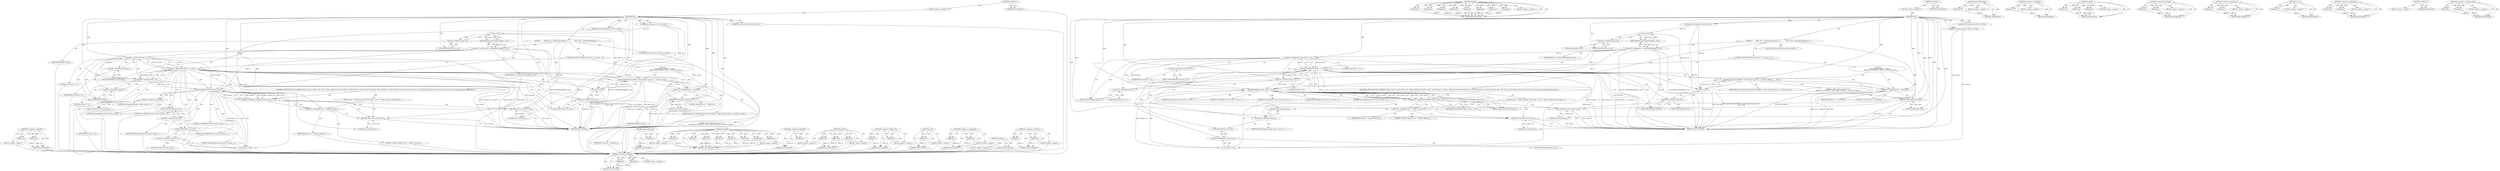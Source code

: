 digraph "&lt;operator&gt;.lessEqualsThan" {
vulnerable_119 [label=<(METHOD,&lt;operator&gt;.logicalOr)>];
vulnerable_120 [label=<(PARAM,p1)>];
vulnerable_121 [label=<(PARAM,p2)>];
vulnerable_122 [label=<(BLOCK,&lt;empty&gt;,&lt;empty&gt;)>];
vulnerable_123 [label=<(METHOD_RETURN,ANY)>];
vulnerable_6 [label=<(METHOD,&lt;global&gt;)<SUB>1</SUB>>];
vulnerable_7 [label=<(BLOCK,&lt;empty&gt;,&lt;empty&gt;)<SUB>1</SUB>>];
vulnerable_8 [label=<(METHOD,hold)<SUB>1</SUB>>];
vulnerable_9 [label="<(PARAM,std::string key)<SUB>1</SUB>>"];
vulnerable_10 [label="<(PARAM,std::string &amp;reason)<SUB>1</SUB>>"];
vulnerable_11 [label="<(PARAM,std::string &amp;text)<SUB>1</SUB>>"];
vulnerable_12 [label=<(BLOCK,{
        PROC_ID id = getProcByString(key.c_st...,{
        PROC_ID id = getProcByString(key.c_st...)<SUB>2</SUB>>];
vulnerable_13 [label="<(LOCAL,PROC_ID id: PROC_ID)<SUB>3</SUB>>"];
vulnerable_14 [label=<(&lt;operator&gt;.assignment,id = getProcByString(key.c_str()))<SUB>3</SUB>>];
vulnerable_15 [label=<(IDENTIFIER,id,id = getProcByString(key.c_str()))<SUB>3</SUB>>];
vulnerable_16 [label=<(getProcByString,getProcByString(key.c_str()))<SUB>3</SUB>>];
vulnerable_17 [label=<(c_str,key.c_str())<SUB>3</SUB>>];
vulnerable_18 [label=<(&lt;operator&gt;.fieldAccess,key.c_str)<SUB>3</SUB>>];
vulnerable_19 [label=<(IDENTIFIER,key,key.c_str())<SUB>3</SUB>>];
vulnerable_20 [label=<(FIELD_IDENTIFIER,c_str,c_str)<SUB>3</SUB>>];
vulnerable_21 [label=<(CONTROL_STRUCTURE,IF,if (id.cluster &lt; 0 || id.proc &lt; 0))<SUB>4</SUB>>];
vulnerable_22 [label=<(&lt;operator&gt;.logicalOr,id.cluster &lt; 0 || id.proc &lt; 0)<SUB>4</SUB>>];
vulnerable_23 [label=<(&lt;operator&gt;.lessThan,id.cluster &lt; 0)<SUB>4</SUB>>];
vulnerable_24 [label=<(&lt;operator&gt;.fieldAccess,id.cluster)<SUB>4</SUB>>];
vulnerable_25 [label=<(IDENTIFIER,id,id.cluster &lt; 0)<SUB>4</SUB>>];
vulnerable_26 [label=<(FIELD_IDENTIFIER,cluster,cluster)<SUB>4</SUB>>];
vulnerable_27 [label=<(LITERAL,0,id.cluster &lt; 0)<SUB>4</SUB>>];
vulnerable_28 [label=<(&lt;operator&gt;.lessThan,id.proc &lt; 0)<SUB>4</SUB>>];
vulnerable_29 [label=<(&lt;operator&gt;.fieldAccess,id.proc)<SUB>4</SUB>>];
vulnerable_30 [label=<(IDENTIFIER,id,id.proc &lt; 0)<SUB>4</SUB>>];
vulnerable_31 [label=<(FIELD_IDENTIFIER,proc,proc)<SUB>4</SUB>>];
vulnerable_32 [label=<(LITERAL,0,id.proc &lt; 0)<SUB>4</SUB>>];
vulnerable_33 [label="<(BLOCK,{
                dprintf(D_FULLDEBUG, &quot;Hold: F...,{
                dprintf(D_FULLDEBUG, &quot;Hold: F...)<SUB>4</SUB>>"];
vulnerable_34 [label="<(dprintf,dprintf(D_FULLDEBUG, &quot;Hold: Failed to parse id:...)<SUB>5</SUB>>"];
vulnerable_35 [label="<(IDENTIFIER,D_FULLDEBUG,dprintf(D_FULLDEBUG, &quot;Hold: Failed to parse id:...)<SUB>5</SUB>>"];
vulnerable_36 [label="<(LITERAL,&quot;Hold: Failed to parse id: %s\n&quot;,dprintf(D_FULLDEBUG, &quot;Hold: Failed to parse id:...)<SUB>5</SUB>>"];
vulnerable_37 [label=<(c_str,key.c_str())<SUB>5</SUB>>];
vulnerable_38 [label=<(&lt;operator&gt;.fieldAccess,key.c_str)<SUB>5</SUB>>];
vulnerable_39 [label=<(IDENTIFIER,key,key.c_str())<SUB>5</SUB>>];
vulnerable_40 [label=<(FIELD_IDENTIFIER,c_str,c_str)<SUB>5</SUB>>];
vulnerable_41 [label=<(&lt;operator&gt;.assignment,text = &quot;Invalid Id&quot;)<SUB>6</SUB>>];
vulnerable_42 [label=<(IDENTIFIER,text,text = &quot;Invalid Id&quot;)<SUB>6</SUB>>];
vulnerable_43 [label=<(LITERAL,&quot;Invalid Id&quot;,text = &quot;Invalid Id&quot;)<SUB>6</SUB>>];
vulnerable_44 [label=<(RETURN,return false;,return false;)<SUB>7</SUB>>];
vulnerable_45 [label=<(LITERAL,false,return false;)<SUB>7</SUB>>];
vulnerable_46 [label=<(CONTROL_STRUCTURE,IF,if (!holdJob(id.cluster,
				 id.proc,
				 reason.c_str(),
				 true, // Always perform this action within a transaction
				 true, // Always notify the shadow of the hold
				 false, // Do not email the user about this action
				 false, // Do not email admin about this action
				 false // This is not a system related (internal) hold
				 )))<SUB>10</SUB>>];
vulnerable_47 [label=<(&lt;operator&gt;.logicalNot,!holdJob(id.cluster,
				 id.proc,
				 reason....)<SUB>10</SUB>>];
vulnerable_48 [label=<(holdJob,holdJob(id.cluster,
				 id.proc,
				 reason.c...)<SUB>10</SUB>>];
vulnerable_49 [label=<(&lt;operator&gt;.fieldAccess,id.cluster)<SUB>10</SUB>>];
vulnerable_50 [label=<(IDENTIFIER,id,holdJob(id.cluster,
				 id.proc,
				 reason.c...)<SUB>10</SUB>>];
vulnerable_51 [label=<(FIELD_IDENTIFIER,cluster,cluster)<SUB>10</SUB>>];
vulnerable_52 [label=<(&lt;operator&gt;.fieldAccess,id.proc)<SUB>11</SUB>>];
vulnerable_53 [label=<(IDENTIFIER,id,holdJob(id.cluster,
				 id.proc,
				 reason.c...)<SUB>11</SUB>>];
vulnerable_54 [label=<(FIELD_IDENTIFIER,proc,proc)<SUB>11</SUB>>];
vulnerable_55 [label=<(c_str,reason.c_str())<SUB>12</SUB>>];
vulnerable_56 [label=<(&lt;operator&gt;.fieldAccess,reason.c_str)<SUB>12</SUB>>];
vulnerable_57 [label=<(IDENTIFIER,reason,reason.c_str())<SUB>12</SUB>>];
vulnerable_58 [label=<(FIELD_IDENTIFIER,c_str,c_str)<SUB>12</SUB>>];
vulnerable_59 [label=<(LITERAL,true,holdJob(id.cluster,
				 id.proc,
				 reason.c...)<SUB>13</SUB>>];
vulnerable_60 [label=<(LITERAL,true,holdJob(id.cluster,
				 id.proc,
				 reason.c...)<SUB>14</SUB>>];
vulnerable_61 [label=<(LITERAL,false,holdJob(id.cluster,
				 id.proc,
				 reason.c...)<SUB>15</SUB>>];
vulnerable_62 [label=<(LITERAL,false,holdJob(id.cluster,
				 id.proc,
				 reason.c...)<SUB>16</SUB>>];
vulnerable_63 [label=<(LITERAL,false,holdJob(id.cluster,
				 id.proc,
				 reason.c...)<SUB>17</SUB>>];
vulnerable_64 [label=<(BLOCK,{
		text = &quot;Failed to hold job&quot;;
		return false...,{
		text = &quot;Failed to hold job&quot;;
		return false...)<SUB>18</SUB>>];
vulnerable_65 [label=<(&lt;operator&gt;.assignment,text = &quot;Failed to hold job&quot;)<SUB>19</SUB>>];
vulnerable_66 [label=<(IDENTIFIER,text,text = &quot;Failed to hold job&quot;)<SUB>19</SUB>>];
vulnerable_67 [label=<(LITERAL,&quot;Failed to hold job&quot;,text = &quot;Failed to hold job&quot;)<SUB>19</SUB>>];
vulnerable_68 [label=<(RETURN,return false;,return false;)<SUB>20</SUB>>];
vulnerable_69 [label=<(LITERAL,false,return false;)<SUB>20</SUB>>];
vulnerable_70 [label=<(RETURN,return true;,return true;)<SUB>23</SUB>>];
vulnerable_71 [label=<(LITERAL,true,return true;)<SUB>23</SUB>>];
vulnerable_72 [label=<(METHOD_RETURN,ANY)<SUB>1</SUB>>];
vulnerable_74 [label=<(METHOD_RETURN,ANY)<SUB>1</SUB>>];
vulnerable_106 [label=<(METHOD,getProcByString)>];
vulnerable_107 [label=<(PARAM,p1)>];
vulnerable_108 [label=<(BLOCK,&lt;empty&gt;,&lt;empty&gt;)>];
vulnerable_109 [label=<(METHOD_RETURN,ANY)>];
vulnerable_139 [label=<(METHOD,holdJob)>];
vulnerable_140 [label=<(PARAM,p1)>];
vulnerable_141 [label=<(PARAM,p2)>];
vulnerable_142 [label=<(PARAM,p3)>];
vulnerable_143 [label=<(PARAM,p4)>];
vulnerable_144 [label=<(PARAM,p5)>];
vulnerable_145 [label=<(PARAM,p6)>];
vulnerable_146 [label=<(PARAM,p7)>];
vulnerable_147 [label=<(PARAM,p8)>];
vulnerable_148 [label=<(BLOCK,&lt;empty&gt;,&lt;empty&gt;)>];
vulnerable_149 [label=<(METHOD_RETURN,ANY)>];
vulnerable_135 [label=<(METHOD,&lt;operator&gt;.logicalNot)>];
vulnerable_136 [label=<(PARAM,p1)>];
vulnerable_137 [label=<(BLOCK,&lt;empty&gt;,&lt;empty&gt;)>];
vulnerable_138 [label=<(METHOD_RETURN,ANY)>];
vulnerable_129 [label=<(METHOD,dprintf)>];
vulnerable_130 [label=<(PARAM,p1)>];
vulnerable_131 [label=<(PARAM,p2)>];
vulnerable_132 [label=<(PARAM,p3)>];
vulnerable_133 [label=<(BLOCK,&lt;empty&gt;,&lt;empty&gt;)>];
vulnerable_134 [label=<(METHOD_RETURN,ANY)>];
vulnerable_114 [label=<(METHOD,&lt;operator&gt;.fieldAccess)>];
vulnerable_115 [label=<(PARAM,p1)>];
vulnerable_116 [label=<(PARAM,p2)>];
vulnerable_117 [label=<(BLOCK,&lt;empty&gt;,&lt;empty&gt;)>];
vulnerable_118 [label=<(METHOD_RETURN,ANY)>];
vulnerable_110 [label=<(METHOD,c_str)>];
vulnerable_111 [label=<(PARAM,p1)>];
vulnerable_112 [label=<(BLOCK,&lt;empty&gt;,&lt;empty&gt;)>];
vulnerable_113 [label=<(METHOD_RETURN,ANY)>];
vulnerable_101 [label=<(METHOD,&lt;operator&gt;.assignment)>];
vulnerable_102 [label=<(PARAM,p1)>];
vulnerable_103 [label=<(PARAM,p2)>];
vulnerable_104 [label=<(BLOCK,&lt;empty&gt;,&lt;empty&gt;)>];
vulnerable_105 [label=<(METHOD_RETURN,ANY)>];
vulnerable_95 [label=<(METHOD,&lt;global&gt;)<SUB>1</SUB>>];
vulnerable_96 [label=<(BLOCK,&lt;empty&gt;,&lt;empty&gt;)>];
vulnerable_97 [label=<(METHOD_RETURN,ANY)>];
vulnerable_124 [label=<(METHOD,&lt;operator&gt;.lessThan)>];
vulnerable_125 [label=<(PARAM,p1)>];
vulnerable_126 [label=<(PARAM,p2)>];
vulnerable_127 [label=<(BLOCK,&lt;empty&gt;,&lt;empty&gt;)>];
vulnerable_128 [label=<(METHOD_RETURN,ANY)>];
fixed_119 [label=<(METHOD,&lt;operator&gt;.logicalOr)>];
fixed_120 [label=<(PARAM,p1)>];
fixed_121 [label=<(PARAM,p2)>];
fixed_122 [label=<(BLOCK,&lt;empty&gt;,&lt;empty&gt;)>];
fixed_123 [label=<(METHOD_RETURN,ANY)>];
fixed_144 [label=<(METHOD,holdJob)>];
fixed_145 [label=<(PARAM,p1)>];
fixed_146 [label=<(PARAM,p2)>];
fixed_147 [label=<(PARAM,p3)>];
fixed_148 [label=<(PARAM,p4)>];
fixed_149 [label=<(PARAM,p5)>];
fixed_150 [label=<(PARAM,p6)>];
fixed_151 [label=<(PARAM,p7)>];
fixed_152 [label=<(PARAM,p8)>];
fixed_153 [label=<(BLOCK,&lt;empty&gt;,&lt;empty&gt;)>];
fixed_154 [label=<(METHOD_RETURN,ANY)>];
fixed_6 [label=<(METHOD,&lt;global&gt;)<SUB>1</SUB>>];
fixed_7 [label=<(BLOCK,&lt;empty&gt;,&lt;empty&gt;)<SUB>1</SUB>>];
fixed_8 [label=<(METHOD,hold)<SUB>1</SUB>>];
fixed_9 [label="<(PARAM,std::string key)<SUB>1</SUB>>"];
fixed_10 [label="<(PARAM,std::string &amp;reason)<SUB>1</SUB>>"];
fixed_11 [label="<(PARAM,std::string &amp;text)<SUB>1</SUB>>"];
fixed_12 [label=<(BLOCK,{
        PROC_ID id = getProcByString(key.c_st...,{
        PROC_ID id = getProcByString(key.c_st...)<SUB>2</SUB>>];
fixed_13 [label="<(LOCAL,PROC_ID id: PROC_ID)<SUB>3</SUB>>"];
fixed_14 [label=<(&lt;operator&gt;.assignment,id = getProcByString(key.c_str()))<SUB>3</SUB>>];
fixed_15 [label=<(IDENTIFIER,id,id = getProcByString(key.c_str()))<SUB>3</SUB>>];
fixed_16 [label=<(getProcByString,getProcByString(key.c_str()))<SUB>3</SUB>>];
fixed_17 [label=<(c_str,key.c_str())<SUB>3</SUB>>];
fixed_18 [label=<(&lt;operator&gt;.fieldAccess,key.c_str)<SUB>3</SUB>>];
fixed_19 [label=<(IDENTIFIER,key,key.c_str())<SUB>3</SUB>>];
fixed_20 [label=<(FIELD_IDENTIFIER,c_str,c_str)<SUB>3</SUB>>];
fixed_21 [label=<(CONTROL_STRUCTURE,IF,if (id.cluster &lt;= 0 || id.proc &lt; 0))<SUB>4</SUB>>];
fixed_22 [label=<(&lt;operator&gt;.logicalOr,id.cluster &lt;= 0 || id.proc &lt; 0)<SUB>4</SUB>>];
fixed_23 [label=<(&lt;operator&gt;.lessEqualsThan,id.cluster &lt;= 0)<SUB>4</SUB>>];
fixed_24 [label=<(&lt;operator&gt;.fieldAccess,id.cluster)<SUB>4</SUB>>];
fixed_25 [label=<(IDENTIFIER,id,id.cluster &lt;= 0)<SUB>4</SUB>>];
fixed_26 [label=<(FIELD_IDENTIFIER,cluster,cluster)<SUB>4</SUB>>];
fixed_27 [label=<(LITERAL,0,id.cluster &lt;= 0)<SUB>4</SUB>>];
fixed_28 [label=<(&lt;operator&gt;.lessThan,id.proc &lt; 0)<SUB>4</SUB>>];
fixed_29 [label=<(&lt;operator&gt;.fieldAccess,id.proc)<SUB>4</SUB>>];
fixed_30 [label=<(IDENTIFIER,id,id.proc &lt; 0)<SUB>4</SUB>>];
fixed_31 [label=<(FIELD_IDENTIFIER,proc,proc)<SUB>4</SUB>>];
fixed_32 [label=<(LITERAL,0,id.proc &lt; 0)<SUB>4</SUB>>];
fixed_33 [label="<(BLOCK,{
                dprintf(D_FULLDEBUG, &quot;Hold: F...,{
                dprintf(D_FULLDEBUG, &quot;Hold: F...)<SUB>4</SUB>>"];
fixed_34 [label="<(dprintf,dprintf(D_FULLDEBUG, &quot;Hold: Failed to parse id:...)<SUB>5</SUB>>"];
fixed_35 [label="<(IDENTIFIER,D_FULLDEBUG,dprintf(D_FULLDEBUG, &quot;Hold: Failed to parse id:...)<SUB>5</SUB>>"];
fixed_36 [label="<(LITERAL,&quot;Hold: Failed to parse id: %s\n&quot;,dprintf(D_FULLDEBUG, &quot;Hold: Failed to parse id:...)<SUB>5</SUB>>"];
fixed_37 [label=<(c_str,key.c_str())<SUB>5</SUB>>];
fixed_38 [label=<(&lt;operator&gt;.fieldAccess,key.c_str)<SUB>5</SUB>>];
fixed_39 [label=<(IDENTIFIER,key,key.c_str())<SUB>5</SUB>>];
fixed_40 [label=<(FIELD_IDENTIFIER,c_str,c_str)<SUB>5</SUB>>];
fixed_41 [label=<(&lt;operator&gt;.assignment,text = &quot;Invalid Id&quot;)<SUB>6</SUB>>];
fixed_42 [label=<(IDENTIFIER,text,text = &quot;Invalid Id&quot;)<SUB>6</SUB>>];
fixed_43 [label=<(LITERAL,&quot;Invalid Id&quot;,text = &quot;Invalid Id&quot;)<SUB>6</SUB>>];
fixed_44 [label=<(RETURN,return false;,return false;)<SUB>7</SUB>>];
fixed_45 [label=<(LITERAL,false,return false;)<SUB>7</SUB>>];
fixed_46 [label=<(CONTROL_STRUCTURE,IF,if (!holdJob(id.cluster,
				 id.proc,
				 reason.c_str(),
				 true, // Always perform this action within a transaction
				 true, // Always notify the shadow of the hold
				 false, // Do not email the user about this action
				 false, // Do not email admin about this action
				 false // This is not a system related (internal) hold
				 )))<SUB>10</SUB>>];
fixed_47 [label=<(&lt;operator&gt;.logicalNot,!holdJob(id.cluster,
				 id.proc,
				 reason....)<SUB>10</SUB>>];
fixed_48 [label=<(holdJob,holdJob(id.cluster,
				 id.proc,
				 reason.c...)<SUB>10</SUB>>];
fixed_49 [label=<(&lt;operator&gt;.fieldAccess,id.cluster)<SUB>10</SUB>>];
fixed_50 [label=<(IDENTIFIER,id,holdJob(id.cluster,
				 id.proc,
				 reason.c...)<SUB>10</SUB>>];
fixed_51 [label=<(FIELD_IDENTIFIER,cluster,cluster)<SUB>10</SUB>>];
fixed_52 [label=<(&lt;operator&gt;.fieldAccess,id.proc)<SUB>11</SUB>>];
fixed_53 [label=<(IDENTIFIER,id,holdJob(id.cluster,
				 id.proc,
				 reason.c...)<SUB>11</SUB>>];
fixed_54 [label=<(FIELD_IDENTIFIER,proc,proc)<SUB>11</SUB>>];
fixed_55 [label=<(c_str,reason.c_str())<SUB>12</SUB>>];
fixed_56 [label=<(&lt;operator&gt;.fieldAccess,reason.c_str)<SUB>12</SUB>>];
fixed_57 [label=<(IDENTIFIER,reason,reason.c_str())<SUB>12</SUB>>];
fixed_58 [label=<(FIELD_IDENTIFIER,c_str,c_str)<SUB>12</SUB>>];
fixed_59 [label=<(LITERAL,true,holdJob(id.cluster,
				 id.proc,
				 reason.c...)<SUB>13</SUB>>];
fixed_60 [label=<(LITERAL,true,holdJob(id.cluster,
				 id.proc,
				 reason.c...)<SUB>14</SUB>>];
fixed_61 [label=<(LITERAL,false,holdJob(id.cluster,
				 id.proc,
				 reason.c...)<SUB>15</SUB>>];
fixed_62 [label=<(LITERAL,false,holdJob(id.cluster,
				 id.proc,
				 reason.c...)<SUB>16</SUB>>];
fixed_63 [label=<(LITERAL,false,holdJob(id.cluster,
				 id.proc,
				 reason.c...)<SUB>17</SUB>>];
fixed_64 [label=<(BLOCK,{
		text = &quot;Failed to hold job&quot;;
		return false...,{
		text = &quot;Failed to hold job&quot;;
		return false...)<SUB>18</SUB>>];
fixed_65 [label=<(&lt;operator&gt;.assignment,text = &quot;Failed to hold job&quot;)<SUB>19</SUB>>];
fixed_66 [label=<(IDENTIFIER,text,text = &quot;Failed to hold job&quot;)<SUB>19</SUB>>];
fixed_67 [label=<(LITERAL,&quot;Failed to hold job&quot;,text = &quot;Failed to hold job&quot;)<SUB>19</SUB>>];
fixed_68 [label=<(RETURN,return false;,return false;)<SUB>20</SUB>>];
fixed_69 [label=<(LITERAL,false,return false;)<SUB>20</SUB>>];
fixed_70 [label=<(RETURN,return true;,return true;)<SUB>23</SUB>>];
fixed_71 [label=<(LITERAL,true,return true;)<SUB>23</SUB>>];
fixed_72 [label=<(METHOD_RETURN,ANY)<SUB>1</SUB>>];
fixed_74 [label=<(METHOD_RETURN,ANY)<SUB>1</SUB>>];
fixed_106 [label=<(METHOD,getProcByString)>];
fixed_107 [label=<(PARAM,p1)>];
fixed_108 [label=<(BLOCK,&lt;empty&gt;,&lt;empty&gt;)>];
fixed_109 [label=<(METHOD_RETURN,ANY)>];
fixed_140 [label=<(METHOD,&lt;operator&gt;.logicalNot)>];
fixed_141 [label=<(PARAM,p1)>];
fixed_142 [label=<(BLOCK,&lt;empty&gt;,&lt;empty&gt;)>];
fixed_143 [label=<(METHOD_RETURN,ANY)>];
fixed_134 [label=<(METHOD,dprintf)>];
fixed_135 [label=<(PARAM,p1)>];
fixed_136 [label=<(PARAM,p2)>];
fixed_137 [label=<(PARAM,p3)>];
fixed_138 [label=<(BLOCK,&lt;empty&gt;,&lt;empty&gt;)>];
fixed_139 [label=<(METHOD_RETURN,ANY)>];
fixed_129 [label=<(METHOD,&lt;operator&gt;.lessThan)>];
fixed_130 [label=<(PARAM,p1)>];
fixed_131 [label=<(PARAM,p2)>];
fixed_132 [label=<(BLOCK,&lt;empty&gt;,&lt;empty&gt;)>];
fixed_133 [label=<(METHOD_RETURN,ANY)>];
fixed_114 [label=<(METHOD,&lt;operator&gt;.fieldAccess)>];
fixed_115 [label=<(PARAM,p1)>];
fixed_116 [label=<(PARAM,p2)>];
fixed_117 [label=<(BLOCK,&lt;empty&gt;,&lt;empty&gt;)>];
fixed_118 [label=<(METHOD_RETURN,ANY)>];
fixed_110 [label=<(METHOD,c_str)>];
fixed_111 [label=<(PARAM,p1)>];
fixed_112 [label=<(BLOCK,&lt;empty&gt;,&lt;empty&gt;)>];
fixed_113 [label=<(METHOD_RETURN,ANY)>];
fixed_101 [label=<(METHOD,&lt;operator&gt;.assignment)>];
fixed_102 [label=<(PARAM,p1)>];
fixed_103 [label=<(PARAM,p2)>];
fixed_104 [label=<(BLOCK,&lt;empty&gt;,&lt;empty&gt;)>];
fixed_105 [label=<(METHOD_RETURN,ANY)>];
fixed_95 [label=<(METHOD,&lt;global&gt;)<SUB>1</SUB>>];
fixed_96 [label=<(BLOCK,&lt;empty&gt;,&lt;empty&gt;)>];
fixed_97 [label=<(METHOD_RETURN,ANY)>];
fixed_124 [label=<(METHOD,&lt;operator&gt;.lessEqualsThan)>];
fixed_125 [label=<(PARAM,p1)>];
fixed_126 [label=<(PARAM,p2)>];
fixed_127 [label=<(BLOCK,&lt;empty&gt;,&lt;empty&gt;)>];
fixed_128 [label=<(METHOD_RETURN,ANY)>];
vulnerable_119 -> vulnerable_120  [key=0, label="AST: "];
vulnerable_119 -> vulnerable_120  [key=1, label="DDG: "];
vulnerable_119 -> vulnerable_122  [key=0, label="AST: "];
vulnerable_119 -> vulnerable_121  [key=0, label="AST: "];
vulnerable_119 -> vulnerable_121  [key=1, label="DDG: "];
vulnerable_119 -> vulnerable_123  [key=0, label="AST: "];
vulnerable_119 -> vulnerable_123  [key=1, label="CFG: "];
vulnerable_120 -> vulnerable_123  [key=0, label="DDG: p1"];
vulnerable_121 -> vulnerable_123  [key=0, label="DDG: p2"];
vulnerable_122 -> fixed_119  [key=0];
vulnerable_123 -> fixed_119  [key=0];
vulnerable_6 -> vulnerable_7  [key=0, label="AST: "];
vulnerable_6 -> vulnerable_74  [key=0, label="AST: "];
vulnerable_6 -> vulnerable_74  [key=1, label="CFG: "];
vulnerable_7 -> vulnerable_8  [key=0, label="AST: "];
vulnerable_8 -> vulnerable_9  [key=0, label="AST: "];
vulnerable_8 -> vulnerable_9  [key=1, label="DDG: "];
vulnerable_8 -> vulnerable_10  [key=0, label="AST: "];
vulnerable_8 -> vulnerable_10  [key=1, label="DDG: "];
vulnerable_8 -> vulnerable_11  [key=0, label="AST: "];
vulnerable_8 -> vulnerable_11  [key=1, label="DDG: "];
vulnerable_8 -> vulnerable_12  [key=0, label="AST: "];
vulnerable_8 -> vulnerable_72  [key=0, label="AST: "];
vulnerable_8 -> vulnerable_20  [key=0, label="CFG: "];
vulnerable_8 -> vulnerable_70  [key=0, label="DDG: "];
vulnerable_8 -> vulnerable_71  [key=0, label="DDG: "];
vulnerable_8 -> vulnerable_41  [key=0, label="DDG: "];
vulnerable_8 -> vulnerable_44  [key=0, label="DDG: "];
vulnerable_8 -> vulnerable_65  [key=0, label="DDG: "];
vulnerable_8 -> vulnerable_68  [key=0, label="DDG: "];
vulnerable_8 -> vulnerable_23  [key=0, label="DDG: "];
vulnerable_8 -> vulnerable_28  [key=0, label="DDG: "];
vulnerable_8 -> vulnerable_34  [key=0, label="DDG: "];
vulnerable_8 -> vulnerable_45  [key=0, label="DDG: "];
vulnerable_8 -> vulnerable_48  [key=0, label="DDG: "];
vulnerable_8 -> vulnerable_69  [key=0, label="DDG: "];
vulnerable_9 -> vulnerable_72  [key=0, label="DDG: key"];
vulnerable_9 -> vulnerable_17  [key=0, label="DDG: key"];
vulnerable_9 -> vulnerable_37  [key=0, label="DDG: key"];
vulnerable_10 -> vulnerable_72  [key=0, label="DDG: reason"];
vulnerable_10 -> vulnerable_55  [key=0, label="DDG: reason"];
vulnerable_11 -> fixed_119  [key=0];
vulnerable_12 -> vulnerable_13  [key=0, label="AST: "];
vulnerable_12 -> vulnerable_14  [key=0, label="AST: "];
vulnerable_12 -> vulnerable_21  [key=0, label="AST: "];
vulnerable_12 -> vulnerable_46  [key=0, label="AST: "];
vulnerable_12 -> vulnerable_70  [key=0, label="AST: "];
vulnerable_13 -> fixed_119  [key=0];
vulnerable_14 -> vulnerable_15  [key=0, label="AST: "];
vulnerable_14 -> vulnerable_16  [key=0, label="AST: "];
vulnerable_14 -> vulnerable_26  [key=0, label="CFG: "];
vulnerable_14 -> vulnerable_72  [key=0, label="DDG: id"];
vulnerable_14 -> vulnerable_72  [key=1, label="DDG: getProcByString(key.c_str())"];
vulnerable_14 -> vulnerable_72  [key=2, label="DDG: id = getProcByString(key.c_str())"];
vulnerable_14 -> vulnerable_23  [key=0, label="DDG: id"];
vulnerable_14 -> vulnerable_28  [key=0, label="DDG: id"];
vulnerable_14 -> vulnerable_48  [key=0, label="DDG: id"];
vulnerable_15 -> fixed_119  [key=0];
vulnerable_16 -> vulnerable_17  [key=0, label="AST: "];
vulnerable_16 -> vulnerable_14  [key=0, label="CFG: "];
vulnerable_16 -> vulnerable_14  [key=1, label="DDG: key.c_str()"];
vulnerable_17 -> vulnerable_18  [key=0, label="AST: "];
vulnerable_17 -> vulnerable_16  [key=0, label="CFG: "];
vulnerable_17 -> vulnerable_16  [key=1, label="DDG: key.c_str"];
vulnerable_17 -> vulnerable_37  [key=0, label="DDG: key.c_str"];
vulnerable_18 -> vulnerable_19  [key=0, label="AST: "];
vulnerable_18 -> vulnerable_20  [key=0, label="AST: "];
vulnerable_18 -> vulnerable_17  [key=0, label="CFG: "];
vulnerable_19 -> fixed_119  [key=0];
vulnerable_20 -> vulnerable_18  [key=0, label="CFG: "];
vulnerable_21 -> vulnerable_22  [key=0, label="AST: "];
vulnerable_21 -> vulnerable_33  [key=0, label="AST: "];
vulnerable_22 -> vulnerable_23  [key=0, label="AST: "];
vulnerable_22 -> vulnerable_28  [key=0, label="AST: "];
vulnerable_22 -> vulnerable_40  [key=0, label="CFG: "];
vulnerable_22 -> vulnerable_40  [key=1, label="CDG: "];
vulnerable_22 -> vulnerable_51  [key=0, label="CFG: "];
vulnerable_22 -> vulnerable_51  [key=1, label="CDG: "];
vulnerable_22 -> vulnerable_72  [key=0, label="DDG: id.cluster &lt; 0"];
vulnerable_22 -> vulnerable_72  [key=1, label="DDG: id.proc &lt; 0"];
vulnerable_22 -> vulnerable_72  [key=2, label="DDG: id.cluster &lt; 0 || id.proc &lt; 0"];
vulnerable_22 -> vulnerable_47  [key=0, label="CDG: "];
vulnerable_22 -> vulnerable_34  [key=0, label="CDG: "];
vulnerable_22 -> vulnerable_48  [key=0, label="CDG: "];
vulnerable_22 -> vulnerable_58  [key=0, label="CDG: "];
vulnerable_22 -> vulnerable_49  [key=0, label="CDG: "];
vulnerable_22 -> vulnerable_52  [key=0, label="CDG: "];
vulnerable_22 -> vulnerable_37  [key=0, label="CDG: "];
vulnerable_22 -> vulnerable_38  [key=0, label="CDG: "];
vulnerable_22 -> vulnerable_56  [key=0, label="CDG: "];
vulnerable_22 -> vulnerable_41  [key=0, label="CDG: "];
vulnerable_22 -> vulnerable_44  [key=0, label="CDG: "];
vulnerable_22 -> vulnerable_55  [key=0, label="CDG: "];
vulnerable_22 -> vulnerable_54  [key=0, label="CDG: "];
vulnerable_23 -> vulnerable_24  [key=0, label="AST: "];
vulnerable_23 -> vulnerable_27  [key=0, label="AST: "];
vulnerable_23 -> vulnerable_22  [key=0, label="CFG: "];
vulnerable_23 -> vulnerable_22  [key=1, label="DDG: id.cluster"];
vulnerable_23 -> vulnerable_22  [key=2, label="DDG: 0"];
vulnerable_23 -> vulnerable_31  [key=0, label="CFG: "];
vulnerable_23 -> vulnerable_31  [key=1, label="CDG: "];
vulnerable_23 -> vulnerable_72  [key=0, label="DDG: id.cluster"];
vulnerable_23 -> vulnerable_48  [key=0, label="DDG: id.cluster"];
vulnerable_23 -> vulnerable_28  [key=0, label="CDG: "];
vulnerable_23 -> vulnerable_29  [key=0, label="CDG: "];
vulnerable_24 -> vulnerable_25  [key=0, label="AST: "];
vulnerable_24 -> vulnerable_26  [key=0, label="AST: "];
vulnerable_24 -> vulnerable_23  [key=0, label="CFG: "];
vulnerable_25 -> fixed_119  [key=0];
vulnerable_26 -> vulnerable_24  [key=0, label="CFG: "];
vulnerable_27 -> fixed_119  [key=0];
vulnerable_28 -> vulnerable_29  [key=0, label="AST: "];
vulnerable_28 -> vulnerable_32  [key=0, label="AST: "];
vulnerable_28 -> vulnerable_22  [key=0, label="CFG: "];
vulnerable_28 -> vulnerable_22  [key=1, label="DDG: id.proc"];
vulnerable_28 -> vulnerable_22  [key=2, label="DDG: 0"];
vulnerable_28 -> vulnerable_72  [key=0, label="DDG: id.proc"];
vulnerable_28 -> vulnerable_48  [key=0, label="DDG: id.proc"];
vulnerable_29 -> vulnerable_30  [key=0, label="AST: "];
vulnerable_29 -> vulnerable_31  [key=0, label="AST: "];
vulnerable_29 -> vulnerable_28  [key=0, label="CFG: "];
vulnerable_30 -> fixed_119  [key=0];
vulnerable_31 -> vulnerable_29  [key=0, label="CFG: "];
vulnerable_32 -> fixed_119  [key=0];
vulnerable_33 -> vulnerable_34  [key=0, label="AST: "];
vulnerable_33 -> vulnerable_41  [key=0, label="AST: "];
vulnerable_33 -> vulnerable_44  [key=0, label="AST: "];
vulnerable_34 -> vulnerable_35  [key=0, label="AST: "];
vulnerable_34 -> vulnerable_36  [key=0, label="AST: "];
vulnerable_34 -> vulnerable_37  [key=0, label="AST: "];
vulnerable_34 -> vulnerable_41  [key=0, label="CFG: "];
vulnerable_34 -> vulnerable_72  [key=0, label="DDG: key.c_str()"];
vulnerable_34 -> vulnerable_72  [key=1, label="DDG: dprintf(D_FULLDEBUG, &quot;Hold: Failed to parse id: %s\n&quot;, key.c_str())"];
vulnerable_34 -> vulnerable_72  [key=2, label="DDG: D_FULLDEBUG"];
vulnerable_35 -> fixed_119  [key=0];
vulnerable_36 -> fixed_119  [key=0];
vulnerable_37 -> vulnerable_38  [key=0, label="AST: "];
vulnerable_37 -> vulnerable_34  [key=0, label="CFG: "];
vulnerable_37 -> vulnerable_34  [key=1, label="DDG: key.c_str"];
vulnerable_37 -> vulnerable_72  [key=0, label="DDG: key.c_str"];
vulnerable_38 -> vulnerable_39  [key=0, label="AST: "];
vulnerable_38 -> vulnerable_40  [key=0, label="AST: "];
vulnerable_38 -> vulnerable_37  [key=0, label="CFG: "];
vulnerable_39 -> fixed_119  [key=0];
vulnerable_40 -> vulnerable_38  [key=0, label="CFG: "];
vulnerable_41 -> vulnerable_42  [key=0, label="AST: "];
vulnerable_41 -> vulnerable_43  [key=0, label="AST: "];
vulnerable_41 -> vulnerable_44  [key=0, label="CFG: "];
vulnerable_41 -> vulnerable_72  [key=0, label="DDG: text"];
vulnerable_41 -> vulnerable_72  [key=1, label="DDG: text = &quot;Invalid Id&quot;"];
vulnerable_42 -> fixed_119  [key=0];
vulnerable_43 -> fixed_119  [key=0];
vulnerable_44 -> vulnerable_45  [key=0, label="AST: "];
vulnerable_44 -> vulnerable_72  [key=0, label="CFG: "];
vulnerable_44 -> vulnerable_72  [key=1, label="DDG: &lt;RET&gt;"];
vulnerable_45 -> vulnerable_44  [key=0, label="DDG: false"];
vulnerable_46 -> vulnerable_47  [key=0, label="AST: "];
vulnerable_46 -> vulnerable_64  [key=0, label="AST: "];
vulnerable_47 -> vulnerable_48  [key=0, label="AST: "];
vulnerable_47 -> vulnerable_65  [key=0, label="CFG: "];
vulnerable_47 -> vulnerable_65  [key=1, label="CDG: "];
vulnerable_47 -> vulnerable_70  [key=0, label="CFG: "];
vulnerable_47 -> vulnerable_70  [key=1, label="CDG: "];
vulnerable_47 -> vulnerable_68  [key=0, label="CDG: "];
vulnerable_48 -> vulnerable_49  [key=0, label="AST: "];
vulnerable_48 -> vulnerable_52  [key=0, label="AST: "];
vulnerable_48 -> vulnerable_55  [key=0, label="AST: "];
vulnerable_48 -> vulnerable_59  [key=0, label="AST: "];
vulnerable_48 -> vulnerable_60  [key=0, label="AST: "];
vulnerable_48 -> vulnerable_61  [key=0, label="AST: "];
vulnerable_48 -> vulnerable_62  [key=0, label="AST: "];
vulnerable_48 -> vulnerable_63  [key=0, label="AST: "];
vulnerable_48 -> vulnerable_47  [key=0, label="CFG: "];
vulnerable_48 -> vulnerable_47  [key=1, label="DDG: id.cluster"];
vulnerable_48 -> vulnerable_47  [key=2, label="DDG: true"];
vulnerable_48 -> vulnerable_47  [key=3, label="DDG: reason.c_str()"];
vulnerable_48 -> vulnerable_47  [key=4, label="DDG: false"];
vulnerable_48 -> vulnerable_47  [key=5, label="DDG: id.proc"];
vulnerable_49 -> vulnerable_50  [key=0, label="AST: "];
vulnerable_49 -> vulnerable_51  [key=0, label="AST: "];
vulnerable_49 -> vulnerable_54  [key=0, label="CFG: "];
vulnerable_50 -> fixed_119  [key=0];
vulnerable_51 -> vulnerable_49  [key=0, label="CFG: "];
vulnerable_52 -> vulnerable_53  [key=0, label="AST: "];
vulnerable_52 -> vulnerable_54  [key=0, label="AST: "];
vulnerable_52 -> vulnerable_58  [key=0, label="CFG: "];
vulnerable_53 -> fixed_119  [key=0];
vulnerable_54 -> vulnerable_52  [key=0, label="CFG: "];
vulnerable_55 -> vulnerable_56  [key=0, label="AST: "];
vulnerable_55 -> vulnerable_48  [key=0, label="CFG: "];
vulnerable_55 -> vulnerable_48  [key=1, label="DDG: reason.c_str"];
vulnerable_56 -> vulnerable_57  [key=0, label="AST: "];
vulnerable_56 -> vulnerable_58  [key=0, label="AST: "];
vulnerable_56 -> vulnerable_55  [key=0, label="CFG: "];
vulnerable_57 -> fixed_119  [key=0];
vulnerable_58 -> vulnerable_56  [key=0, label="CFG: "];
vulnerable_59 -> fixed_119  [key=0];
vulnerable_60 -> fixed_119  [key=0];
vulnerable_61 -> fixed_119  [key=0];
vulnerable_62 -> fixed_119  [key=0];
vulnerable_63 -> fixed_119  [key=0];
vulnerable_64 -> vulnerable_65  [key=0, label="AST: "];
vulnerable_64 -> vulnerable_68  [key=0, label="AST: "];
vulnerable_65 -> vulnerable_66  [key=0, label="AST: "];
vulnerable_65 -> vulnerable_67  [key=0, label="AST: "];
vulnerable_65 -> vulnerable_68  [key=0, label="CFG: "];
vulnerable_66 -> fixed_119  [key=0];
vulnerable_67 -> fixed_119  [key=0];
vulnerable_68 -> vulnerable_69  [key=0, label="AST: "];
vulnerable_68 -> vulnerable_72  [key=0, label="CFG: "];
vulnerable_68 -> vulnerable_72  [key=1, label="DDG: &lt;RET&gt;"];
vulnerable_69 -> vulnerable_68  [key=0, label="DDG: false"];
vulnerable_70 -> vulnerable_71  [key=0, label="AST: "];
vulnerable_70 -> vulnerable_72  [key=0, label="CFG: "];
vulnerable_70 -> vulnerable_72  [key=1, label="DDG: &lt;RET&gt;"];
vulnerable_71 -> vulnerable_70  [key=0, label="DDG: true"];
vulnerable_72 -> fixed_119  [key=0];
vulnerable_74 -> fixed_119  [key=0];
vulnerable_106 -> vulnerable_107  [key=0, label="AST: "];
vulnerable_106 -> vulnerable_107  [key=1, label="DDG: "];
vulnerable_106 -> vulnerable_108  [key=0, label="AST: "];
vulnerable_106 -> vulnerable_109  [key=0, label="AST: "];
vulnerable_106 -> vulnerable_109  [key=1, label="CFG: "];
vulnerable_107 -> vulnerable_109  [key=0, label="DDG: p1"];
vulnerable_108 -> fixed_119  [key=0];
vulnerable_109 -> fixed_119  [key=0];
vulnerable_139 -> vulnerable_140  [key=0, label="AST: "];
vulnerable_139 -> vulnerable_140  [key=1, label="DDG: "];
vulnerable_139 -> vulnerable_148  [key=0, label="AST: "];
vulnerable_139 -> vulnerable_141  [key=0, label="AST: "];
vulnerable_139 -> vulnerable_141  [key=1, label="DDG: "];
vulnerable_139 -> vulnerable_149  [key=0, label="AST: "];
vulnerable_139 -> vulnerable_149  [key=1, label="CFG: "];
vulnerable_139 -> vulnerable_142  [key=0, label="AST: "];
vulnerable_139 -> vulnerable_142  [key=1, label="DDG: "];
vulnerable_139 -> vulnerable_143  [key=0, label="AST: "];
vulnerable_139 -> vulnerable_143  [key=1, label="DDG: "];
vulnerable_139 -> vulnerable_144  [key=0, label="AST: "];
vulnerable_139 -> vulnerable_144  [key=1, label="DDG: "];
vulnerable_139 -> vulnerable_145  [key=0, label="AST: "];
vulnerable_139 -> vulnerable_145  [key=1, label="DDG: "];
vulnerable_139 -> vulnerable_146  [key=0, label="AST: "];
vulnerable_139 -> vulnerable_146  [key=1, label="DDG: "];
vulnerable_139 -> vulnerable_147  [key=0, label="AST: "];
vulnerable_139 -> vulnerable_147  [key=1, label="DDG: "];
vulnerable_140 -> vulnerable_149  [key=0, label="DDG: p1"];
vulnerable_141 -> vulnerable_149  [key=0, label="DDG: p2"];
vulnerable_142 -> vulnerable_149  [key=0, label="DDG: p3"];
vulnerable_143 -> vulnerable_149  [key=0, label="DDG: p4"];
vulnerable_144 -> vulnerable_149  [key=0, label="DDG: p5"];
vulnerable_145 -> vulnerable_149  [key=0, label="DDG: p6"];
vulnerable_146 -> vulnerable_149  [key=0, label="DDG: p7"];
vulnerable_147 -> vulnerable_149  [key=0, label="DDG: p8"];
vulnerable_148 -> fixed_119  [key=0];
vulnerable_149 -> fixed_119  [key=0];
vulnerable_135 -> vulnerable_136  [key=0, label="AST: "];
vulnerable_135 -> vulnerable_136  [key=1, label="DDG: "];
vulnerable_135 -> vulnerable_137  [key=0, label="AST: "];
vulnerable_135 -> vulnerable_138  [key=0, label="AST: "];
vulnerable_135 -> vulnerable_138  [key=1, label="CFG: "];
vulnerable_136 -> vulnerable_138  [key=0, label="DDG: p1"];
vulnerable_137 -> fixed_119  [key=0];
vulnerable_138 -> fixed_119  [key=0];
vulnerable_129 -> vulnerable_130  [key=0, label="AST: "];
vulnerable_129 -> vulnerable_130  [key=1, label="DDG: "];
vulnerable_129 -> vulnerable_133  [key=0, label="AST: "];
vulnerable_129 -> vulnerable_131  [key=0, label="AST: "];
vulnerable_129 -> vulnerable_131  [key=1, label="DDG: "];
vulnerable_129 -> vulnerable_134  [key=0, label="AST: "];
vulnerable_129 -> vulnerable_134  [key=1, label="CFG: "];
vulnerable_129 -> vulnerable_132  [key=0, label="AST: "];
vulnerable_129 -> vulnerable_132  [key=1, label="DDG: "];
vulnerable_130 -> vulnerable_134  [key=0, label="DDG: p1"];
vulnerable_131 -> vulnerable_134  [key=0, label="DDG: p2"];
vulnerable_132 -> vulnerable_134  [key=0, label="DDG: p3"];
vulnerable_133 -> fixed_119  [key=0];
vulnerable_134 -> fixed_119  [key=0];
vulnerable_114 -> vulnerable_115  [key=0, label="AST: "];
vulnerable_114 -> vulnerable_115  [key=1, label="DDG: "];
vulnerable_114 -> vulnerable_117  [key=0, label="AST: "];
vulnerable_114 -> vulnerable_116  [key=0, label="AST: "];
vulnerable_114 -> vulnerable_116  [key=1, label="DDG: "];
vulnerable_114 -> vulnerable_118  [key=0, label="AST: "];
vulnerable_114 -> vulnerable_118  [key=1, label="CFG: "];
vulnerable_115 -> vulnerable_118  [key=0, label="DDG: p1"];
vulnerable_116 -> vulnerable_118  [key=0, label="DDG: p2"];
vulnerable_117 -> fixed_119  [key=0];
vulnerable_118 -> fixed_119  [key=0];
vulnerable_110 -> vulnerable_111  [key=0, label="AST: "];
vulnerable_110 -> vulnerable_111  [key=1, label="DDG: "];
vulnerable_110 -> vulnerable_112  [key=0, label="AST: "];
vulnerable_110 -> vulnerable_113  [key=0, label="AST: "];
vulnerable_110 -> vulnerable_113  [key=1, label="CFG: "];
vulnerable_111 -> vulnerable_113  [key=0, label="DDG: p1"];
vulnerable_112 -> fixed_119  [key=0];
vulnerable_113 -> fixed_119  [key=0];
vulnerable_101 -> vulnerable_102  [key=0, label="AST: "];
vulnerable_101 -> vulnerable_102  [key=1, label="DDG: "];
vulnerable_101 -> vulnerable_104  [key=0, label="AST: "];
vulnerable_101 -> vulnerable_103  [key=0, label="AST: "];
vulnerable_101 -> vulnerable_103  [key=1, label="DDG: "];
vulnerable_101 -> vulnerable_105  [key=0, label="AST: "];
vulnerable_101 -> vulnerable_105  [key=1, label="CFG: "];
vulnerable_102 -> vulnerable_105  [key=0, label="DDG: p1"];
vulnerable_103 -> vulnerable_105  [key=0, label="DDG: p2"];
vulnerable_104 -> fixed_119  [key=0];
vulnerable_105 -> fixed_119  [key=0];
vulnerable_95 -> vulnerable_96  [key=0, label="AST: "];
vulnerable_95 -> vulnerable_97  [key=0, label="AST: "];
vulnerable_95 -> vulnerable_97  [key=1, label="CFG: "];
vulnerable_96 -> fixed_119  [key=0];
vulnerable_97 -> fixed_119  [key=0];
vulnerable_124 -> vulnerable_125  [key=0, label="AST: "];
vulnerable_124 -> vulnerable_125  [key=1, label="DDG: "];
vulnerable_124 -> vulnerable_127  [key=0, label="AST: "];
vulnerable_124 -> vulnerable_126  [key=0, label="AST: "];
vulnerable_124 -> vulnerable_126  [key=1, label="DDG: "];
vulnerable_124 -> vulnerable_128  [key=0, label="AST: "];
vulnerable_124 -> vulnerable_128  [key=1, label="CFG: "];
vulnerable_125 -> vulnerable_128  [key=0, label="DDG: p1"];
vulnerable_126 -> vulnerable_128  [key=0, label="DDG: p2"];
vulnerable_127 -> fixed_119  [key=0];
vulnerable_128 -> fixed_119  [key=0];
fixed_119 -> fixed_120  [key=0, label="AST: "];
fixed_119 -> fixed_120  [key=1, label="DDG: "];
fixed_119 -> fixed_122  [key=0, label="AST: "];
fixed_119 -> fixed_121  [key=0, label="AST: "];
fixed_119 -> fixed_121  [key=1, label="DDG: "];
fixed_119 -> fixed_123  [key=0, label="AST: "];
fixed_119 -> fixed_123  [key=1, label="CFG: "];
fixed_120 -> fixed_123  [key=0, label="DDG: p1"];
fixed_121 -> fixed_123  [key=0, label="DDG: p2"];
fixed_144 -> fixed_145  [key=0, label="AST: "];
fixed_144 -> fixed_145  [key=1, label="DDG: "];
fixed_144 -> fixed_153  [key=0, label="AST: "];
fixed_144 -> fixed_146  [key=0, label="AST: "];
fixed_144 -> fixed_146  [key=1, label="DDG: "];
fixed_144 -> fixed_154  [key=0, label="AST: "];
fixed_144 -> fixed_154  [key=1, label="CFG: "];
fixed_144 -> fixed_147  [key=0, label="AST: "];
fixed_144 -> fixed_147  [key=1, label="DDG: "];
fixed_144 -> fixed_148  [key=0, label="AST: "];
fixed_144 -> fixed_148  [key=1, label="DDG: "];
fixed_144 -> fixed_149  [key=0, label="AST: "];
fixed_144 -> fixed_149  [key=1, label="DDG: "];
fixed_144 -> fixed_150  [key=0, label="AST: "];
fixed_144 -> fixed_150  [key=1, label="DDG: "];
fixed_144 -> fixed_151  [key=0, label="AST: "];
fixed_144 -> fixed_151  [key=1, label="DDG: "];
fixed_144 -> fixed_152  [key=0, label="AST: "];
fixed_144 -> fixed_152  [key=1, label="DDG: "];
fixed_145 -> fixed_154  [key=0, label="DDG: p1"];
fixed_146 -> fixed_154  [key=0, label="DDG: p2"];
fixed_147 -> fixed_154  [key=0, label="DDG: p3"];
fixed_148 -> fixed_154  [key=0, label="DDG: p4"];
fixed_149 -> fixed_154  [key=0, label="DDG: p5"];
fixed_150 -> fixed_154  [key=0, label="DDG: p6"];
fixed_151 -> fixed_154  [key=0, label="DDG: p7"];
fixed_152 -> fixed_154  [key=0, label="DDG: p8"];
fixed_6 -> fixed_7  [key=0, label="AST: "];
fixed_6 -> fixed_74  [key=0, label="AST: "];
fixed_6 -> fixed_74  [key=1, label="CFG: "];
fixed_7 -> fixed_8  [key=0, label="AST: "];
fixed_8 -> fixed_9  [key=0, label="AST: "];
fixed_8 -> fixed_9  [key=1, label="DDG: "];
fixed_8 -> fixed_10  [key=0, label="AST: "];
fixed_8 -> fixed_10  [key=1, label="DDG: "];
fixed_8 -> fixed_11  [key=0, label="AST: "];
fixed_8 -> fixed_11  [key=1, label="DDG: "];
fixed_8 -> fixed_12  [key=0, label="AST: "];
fixed_8 -> fixed_72  [key=0, label="AST: "];
fixed_8 -> fixed_20  [key=0, label="CFG: "];
fixed_8 -> fixed_70  [key=0, label="DDG: "];
fixed_8 -> fixed_71  [key=0, label="DDG: "];
fixed_8 -> fixed_41  [key=0, label="DDG: "];
fixed_8 -> fixed_44  [key=0, label="DDG: "];
fixed_8 -> fixed_65  [key=0, label="DDG: "];
fixed_8 -> fixed_68  [key=0, label="DDG: "];
fixed_8 -> fixed_23  [key=0, label="DDG: "];
fixed_8 -> fixed_28  [key=0, label="DDG: "];
fixed_8 -> fixed_34  [key=0, label="DDG: "];
fixed_8 -> fixed_45  [key=0, label="DDG: "];
fixed_8 -> fixed_48  [key=0, label="DDG: "];
fixed_8 -> fixed_69  [key=0, label="DDG: "];
fixed_9 -> fixed_72  [key=0, label="DDG: key"];
fixed_9 -> fixed_17  [key=0, label="DDG: key"];
fixed_9 -> fixed_37  [key=0, label="DDG: key"];
fixed_10 -> fixed_72  [key=0, label="DDG: reason"];
fixed_10 -> fixed_55  [key=0, label="DDG: reason"];
fixed_12 -> fixed_13  [key=0, label="AST: "];
fixed_12 -> fixed_14  [key=0, label="AST: "];
fixed_12 -> fixed_21  [key=0, label="AST: "];
fixed_12 -> fixed_46  [key=0, label="AST: "];
fixed_12 -> fixed_70  [key=0, label="AST: "];
fixed_14 -> fixed_15  [key=0, label="AST: "];
fixed_14 -> fixed_16  [key=0, label="AST: "];
fixed_14 -> fixed_26  [key=0, label="CFG: "];
fixed_14 -> fixed_72  [key=0, label="DDG: id"];
fixed_14 -> fixed_72  [key=1, label="DDG: getProcByString(key.c_str())"];
fixed_14 -> fixed_72  [key=2, label="DDG: id = getProcByString(key.c_str())"];
fixed_14 -> fixed_23  [key=0, label="DDG: id"];
fixed_14 -> fixed_28  [key=0, label="DDG: id"];
fixed_14 -> fixed_48  [key=0, label="DDG: id"];
fixed_16 -> fixed_17  [key=0, label="AST: "];
fixed_16 -> fixed_14  [key=0, label="CFG: "];
fixed_16 -> fixed_14  [key=1, label="DDG: key.c_str()"];
fixed_17 -> fixed_18  [key=0, label="AST: "];
fixed_17 -> fixed_16  [key=0, label="CFG: "];
fixed_17 -> fixed_16  [key=1, label="DDG: key.c_str"];
fixed_17 -> fixed_37  [key=0, label="DDG: key.c_str"];
fixed_18 -> fixed_19  [key=0, label="AST: "];
fixed_18 -> fixed_20  [key=0, label="AST: "];
fixed_18 -> fixed_17  [key=0, label="CFG: "];
fixed_20 -> fixed_18  [key=0, label="CFG: "];
fixed_21 -> fixed_22  [key=0, label="AST: "];
fixed_21 -> fixed_33  [key=0, label="AST: "];
fixed_22 -> fixed_23  [key=0, label="AST: "];
fixed_22 -> fixed_28  [key=0, label="AST: "];
fixed_22 -> fixed_40  [key=0, label="CFG: "];
fixed_22 -> fixed_40  [key=1, label="CDG: "];
fixed_22 -> fixed_51  [key=0, label="CFG: "];
fixed_22 -> fixed_51  [key=1, label="CDG: "];
fixed_22 -> fixed_72  [key=0, label="DDG: id.cluster &lt;= 0"];
fixed_22 -> fixed_72  [key=1, label="DDG: id.proc &lt; 0"];
fixed_22 -> fixed_72  [key=2, label="DDG: id.cluster &lt;= 0 || id.proc &lt; 0"];
fixed_22 -> fixed_47  [key=0, label="CDG: "];
fixed_22 -> fixed_34  [key=0, label="CDG: "];
fixed_22 -> fixed_48  [key=0, label="CDG: "];
fixed_22 -> fixed_58  [key=0, label="CDG: "];
fixed_22 -> fixed_49  [key=0, label="CDG: "];
fixed_22 -> fixed_52  [key=0, label="CDG: "];
fixed_22 -> fixed_37  [key=0, label="CDG: "];
fixed_22 -> fixed_38  [key=0, label="CDG: "];
fixed_22 -> fixed_56  [key=0, label="CDG: "];
fixed_22 -> fixed_41  [key=0, label="CDG: "];
fixed_22 -> fixed_44  [key=0, label="CDG: "];
fixed_22 -> fixed_55  [key=0, label="CDG: "];
fixed_22 -> fixed_54  [key=0, label="CDG: "];
fixed_23 -> fixed_24  [key=0, label="AST: "];
fixed_23 -> fixed_27  [key=0, label="AST: "];
fixed_23 -> fixed_22  [key=0, label="CFG: "];
fixed_23 -> fixed_22  [key=1, label="DDG: id.cluster"];
fixed_23 -> fixed_22  [key=2, label="DDG: 0"];
fixed_23 -> fixed_31  [key=0, label="CFG: "];
fixed_23 -> fixed_31  [key=1, label="CDG: "];
fixed_23 -> fixed_72  [key=0, label="DDG: id.cluster"];
fixed_23 -> fixed_48  [key=0, label="DDG: id.cluster"];
fixed_23 -> fixed_28  [key=0, label="CDG: "];
fixed_23 -> fixed_29  [key=0, label="CDG: "];
fixed_24 -> fixed_25  [key=0, label="AST: "];
fixed_24 -> fixed_26  [key=0, label="AST: "];
fixed_24 -> fixed_23  [key=0, label="CFG: "];
fixed_26 -> fixed_24  [key=0, label="CFG: "];
fixed_28 -> fixed_29  [key=0, label="AST: "];
fixed_28 -> fixed_32  [key=0, label="AST: "];
fixed_28 -> fixed_22  [key=0, label="CFG: "];
fixed_28 -> fixed_22  [key=1, label="DDG: id.proc"];
fixed_28 -> fixed_22  [key=2, label="DDG: 0"];
fixed_28 -> fixed_72  [key=0, label="DDG: id.proc"];
fixed_28 -> fixed_48  [key=0, label="DDG: id.proc"];
fixed_29 -> fixed_30  [key=0, label="AST: "];
fixed_29 -> fixed_31  [key=0, label="AST: "];
fixed_29 -> fixed_28  [key=0, label="CFG: "];
fixed_31 -> fixed_29  [key=0, label="CFG: "];
fixed_33 -> fixed_34  [key=0, label="AST: "];
fixed_33 -> fixed_41  [key=0, label="AST: "];
fixed_33 -> fixed_44  [key=0, label="AST: "];
fixed_34 -> fixed_35  [key=0, label="AST: "];
fixed_34 -> fixed_36  [key=0, label="AST: "];
fixed_34 -> fixed_37  [key=0, label="AST: "];
fixed_34 -> fixed_41  [key=0, label="CFG: "];
fixed_34 -> fixed_72  [key=0, label="DDG: key.c_str()"];
fixed_34 -> fixed_72  [key=1, label="DDG: dprintf(D_FULLDEBUG, &quot;Hold: Failed to parse id: %s\n&quot;, key.c_str())"];
fixed_34 -> fixed_72  [key=2, label="DDG: D_FULLDEBUG"];
fixed_37 -> fixed_38  [key=0, label="AST: "];
fixed_37 -> fixed_34  [key=0, label="CFG: "];
fixed_37 -> fixed_34  [key=1, label="DDG: key.c_str"];
fixed_37 -> fixed_72  [key=0, label="DDG: key.c_str"];
fixed_38 -> fixed_39  [key=0, label="AST: "];
fixed_38 -> fixed_40  [key=0, label="AST: "];
fixed_38 -> fixed_37  [key=0, label="CFG: "];
fixed_40 -> fixed_38  [key=0, label="CFG: "];
fixed_41 -> fixed_42  [key=0, label="AST: "];
fixed_41 -> fixed_43  [key=0, label="AST: "];
fixed_41 -> fixed_44  [key=0, label="CFG: "];
fixed_41 -> fixed_72  [key=0, label="DDG: text"];
fixed_41 -> fixed_72  [key=1, label="DDG: text = &quot;Invalid Id&quot;"];
fixed_44 -> fixed_45  [key=0, label="AST: "];
fixed_44 -> fixed_72  [key=0, label="CFG: "];
fixed_44 -> fixed_72  [key=1, label="DDG: &lt;RET&gt;"];
fixed_45 -> fixed_44  [key=0, label="DDG: false"];
fixed_46 -> fixed_47  [key=0, label="AST: "];
fixed_46 -> fixed_64  [key=0, label="AST: "];
fixed_47 -> fixed_48  [key=0, label="AST: "];
fixed_47 -> fixed_65  [key=0, label="CFG: "];
fixed_47 -> fixed_65  [key=1, label="CDG: "];
fixed_47 -> fixed_70  [key=0, label="CFG: "];
fixed_47 -> fixed_70  [key=1, label="CDG: "];
fixed_47 -> fixed_68  [key=0, label="CDG: "];
fixed_48 -> fixed_49  [key=0, label="AST: "];
fixed_48 -> fixed_52  [key=0, label="AST: "];
fixed_48 -> fixed_55  [key=0, label="AST: "];
fixed_48 -> fixed_59  [key=0, label="AST: "];
fixed_48 -> fixed_60  [key=0, label="AST: "];
fixed_48 -> fixed_61  [key=0, label="AST: "];
fixed_48 -> fixed_62  [key=0, label="AST: "];
fixed_48 -> fixed_63  [key=0, label="AST: "];
fixed_48 -> fixed_47  [key=0, label="CFG: "];
fixed_48 -> fixed_47  [key=1, label="DDG: id.cluster"];
fixed_48 -> fixed_47  [key=2, label="DDG: true"];
fixed_48 -> fixed_47  [key=3, label="DDG: reason.c_str()"];
fixed_48 -> fixed_47  [key=4, label="DDG: false"];
fixed_48 -> fixed_47  [key=5, label="DDG: id.proc"];
fixed_49 -> fixed_50  [key=0, label="AST: "];
fixed_49 -> fixed_51  [key=0, label="AST: "];
fixed_49 -> fixed_54  [key=0, label="CFG: "];
fixed_51 -> fixed_49  [key=0, label="CFG: "];
fixed_52 -> fixed_53  [key=0, label="AST: "];
fixed_52 -> fixed_54  [key=0, label="AST: "];
fixed_52 -> fixed_58  [key=0, label="CFG: "];
fixed_54 -> fixed_52  [key=0, label="CFG: "];
fixed_55 -> fixed_56  [key=0, label="AST: "];
fixed_55 -> fixed_48  [key=0, label="CFG: "];
fixed_55 -> fixed_48  [key=1, label="DDG: reason.c_str"];
fixed_56 -> fixed_57  [key=0, label="AST: "];
fixed_56 -> fixed_58  [key=0, label="AST: "];
fixed_56 -> fixed_55  [key=0, label="CFG: "];
fixed_58 -> fixed_56  [key=0, label="CFG: "];
fixed_64 -> fixed_65  [key=0, label="AST: "];
fixed_64 -> fixed_68  [key=0, label="AST: "];
fixed_65 -> fixed_66  [key=0, label="AST: "];
fixed_65 -> fixed_67  [key=0, label="AST: "];
fixed_65 -> fixed_68  [key=0, label="CFG: "];
fixed_68 -> fixed_69  [key=0, label="AST: "];
fixed_68 -> fixed_72  [key=0, label="CFG: "];
fixed_68 -> fixed_72  [key=1, label="DDG: &lt;RET&gt;"];
fixed_69 -> fixed_68  [key=0, label="DDG: false"];
fixed_70 -> fixed_71  [key=0, label="AST: "];
fixed_70 -> fixed_72  [key=0, label="CFG: "];
fixed_70 -> fixed_72  [key=1, label="DDG: &lt;RET&gt;"];
fixed_71 -> fixed_70  [key=0, label="DDG: true"];
fixed_106 -> fixed_107  [key=0, label="AST: "];
fixed_106 -> fixed_107  [key=1, label="DDG: "];
fixed_106 -> fixed_108  [key=0, label="AST: "];
fixed_106 -> fixed_109  [key=0, label="AST: "];
fixed_106 -> fixed_109  [key=1, label="CFG: "];
fixed_107 -> fixed_109  [key=0, label="DDG: p1"];
fixed_140 -> fixed_141  [key=0, label="AST: "];
fixed_140 -> fixed_141  [key=1, label="DDG: "];
fixed_140 -> fixed_142  [key=0, label="AST: "];
fixed_140 -> fixed_143  [key=0, label="AST: "];
fixed_140 -> fixed_143  [key=1, label="CFG: "];
fixed_141 -> fixed_143  [key=0, label="DDG: p1"];
fixed_134 -> fixed_135  [key=0, label="AST: "];
fixed_134 -> fixed_135  [key=1, label="DDG: "];
fixed_134 -> fixed_138  [key=0, label="AST: "];
fixed_134 -> fixed_136  [key=0, label="AST: "];
fixed_134 -> fixed_136  [key=1, label="DDG: "];
fixed_134 -> fixed_139  [key=0, label="AST: "];
fixed_134 -> fixed_139  [key=1, label="CFG: "];
fixed_134 -> fixed_137  [key=0, label="AST: "];
fixed_134 -> fixed_137  [key=1, label="DDG: "];
fixed_135 -> fixed_139  [key=0, label="DDG: p1"];
fixed_136 -> fixed_139  [key=0, label="DDG: p2"];
fixed_137 -> fixed_139  [key=0, label="DDG: p3"];
fixed_129 -> fixed_130  [key=0, label="AST: "];
fixed_129 -> fixed_130  [key=1, label="DDG: "];
fixed_129 -> fixed_132  [key=0, label="AST: "];
fixed_129 -> fixed_131  [key=0, label="AST: "];
fixed_129 -> fixed_131  [key=1, label="DDG: "];
fixed_129 -> fixed_133  [key=0, label="AST: "];
fixed_129 -> fixed_133  [key=1, label="CFG: "];
fixed_130 -> fixed_133  [key=0, label="DDG: p1"];
fixed_131 -> fixed_133  [key=0, label="DDG: p2"];
fixed_114 -> fixed_115  [key=0, label="AST: "];
fixed_114 -> fixed_115  [key=1, label="DDG: "];
fixed_114 -> fixed_117  [key=0, label="AST: "];
fixed_114 -> fixed_116  [key=0, label="AST: "];
fixed_114 -> fixed_116  [key=1, label="DDG: "];
fixed_114 -> fixed_118  [key=0, label="AST: "];
fixed_114 -> fixed_118  [key=1, label="CFG: "];
fixed_115 -> fixed_118  [key=0, label="DDG: p1"];
fixed_116 -> fixed_118  [key=0, label="DDG: p2"];
fixed_110 -> fixed_111  [key=0, label="AST: "];
fixed_110 -> fixed_111  [key=1, label="DDG: "];
fixed_110 -> fixed_112  [key=0, label="AST: "];
fixed_110 -> fixed_113  [key=0, label="AST: "];
fixed_110 -> fixed_113  [key=1, label="CFG: "];
fixed_111 -> fixed_113  [key=0, label="DDG: p1"];
fixed_101 -> fixed_102  [key=0, label="AST: "];
fixed_101 -> fixed_102  [key=1, label="DDG: "];
fixed_101 -> fixed_104  [key=0, label="AST: "];
fixed_101 -> fixed_103  [key=0, label="AST: "];
fixed_101 -> fixed_103  [key=1, label="DDG: "];
fixed_101 -> fixed_105  [key=0, label="AST: "];
fixed_101 -> fixed_105  [key=1, label="CFG: "];
fixed_102 -> fixed_105  [key=0, label="DDG: p1"];
fixed_103 -> fixed_105  [key=0, label="DDG: p2"];
fixed_95 -> fixed_96  [key=0, label="AST: "];
fixed_95 -> fixed_97  [key=0, label="AST: "];
fixed_95 -> fixed_97  [key=1, label="CFG: "];
fixed_124 -> fixed_125  [key=0, label="AST: "];
fixed_124 -> fixed_125  [key=1, label="DDG: "];
fixed_124 -> fixed_127  [key=0, label="AST: "];
fixed_124 -> fixed_126  [key=0, label="AST: "];
fixed_124 -> fixed_126  [key=1, label="DDG: "];
fixed_124 -> fixed_128  [key=0, label="AST: "];
fixed_124 -> fixed_128  [key=1, label="CFG: "];
fixed_125 -> fixed_128  [key=0, label="DDG: p1"];
fixed_126 -> fixed_128  [key=0, label="DDG: p2"];
}

